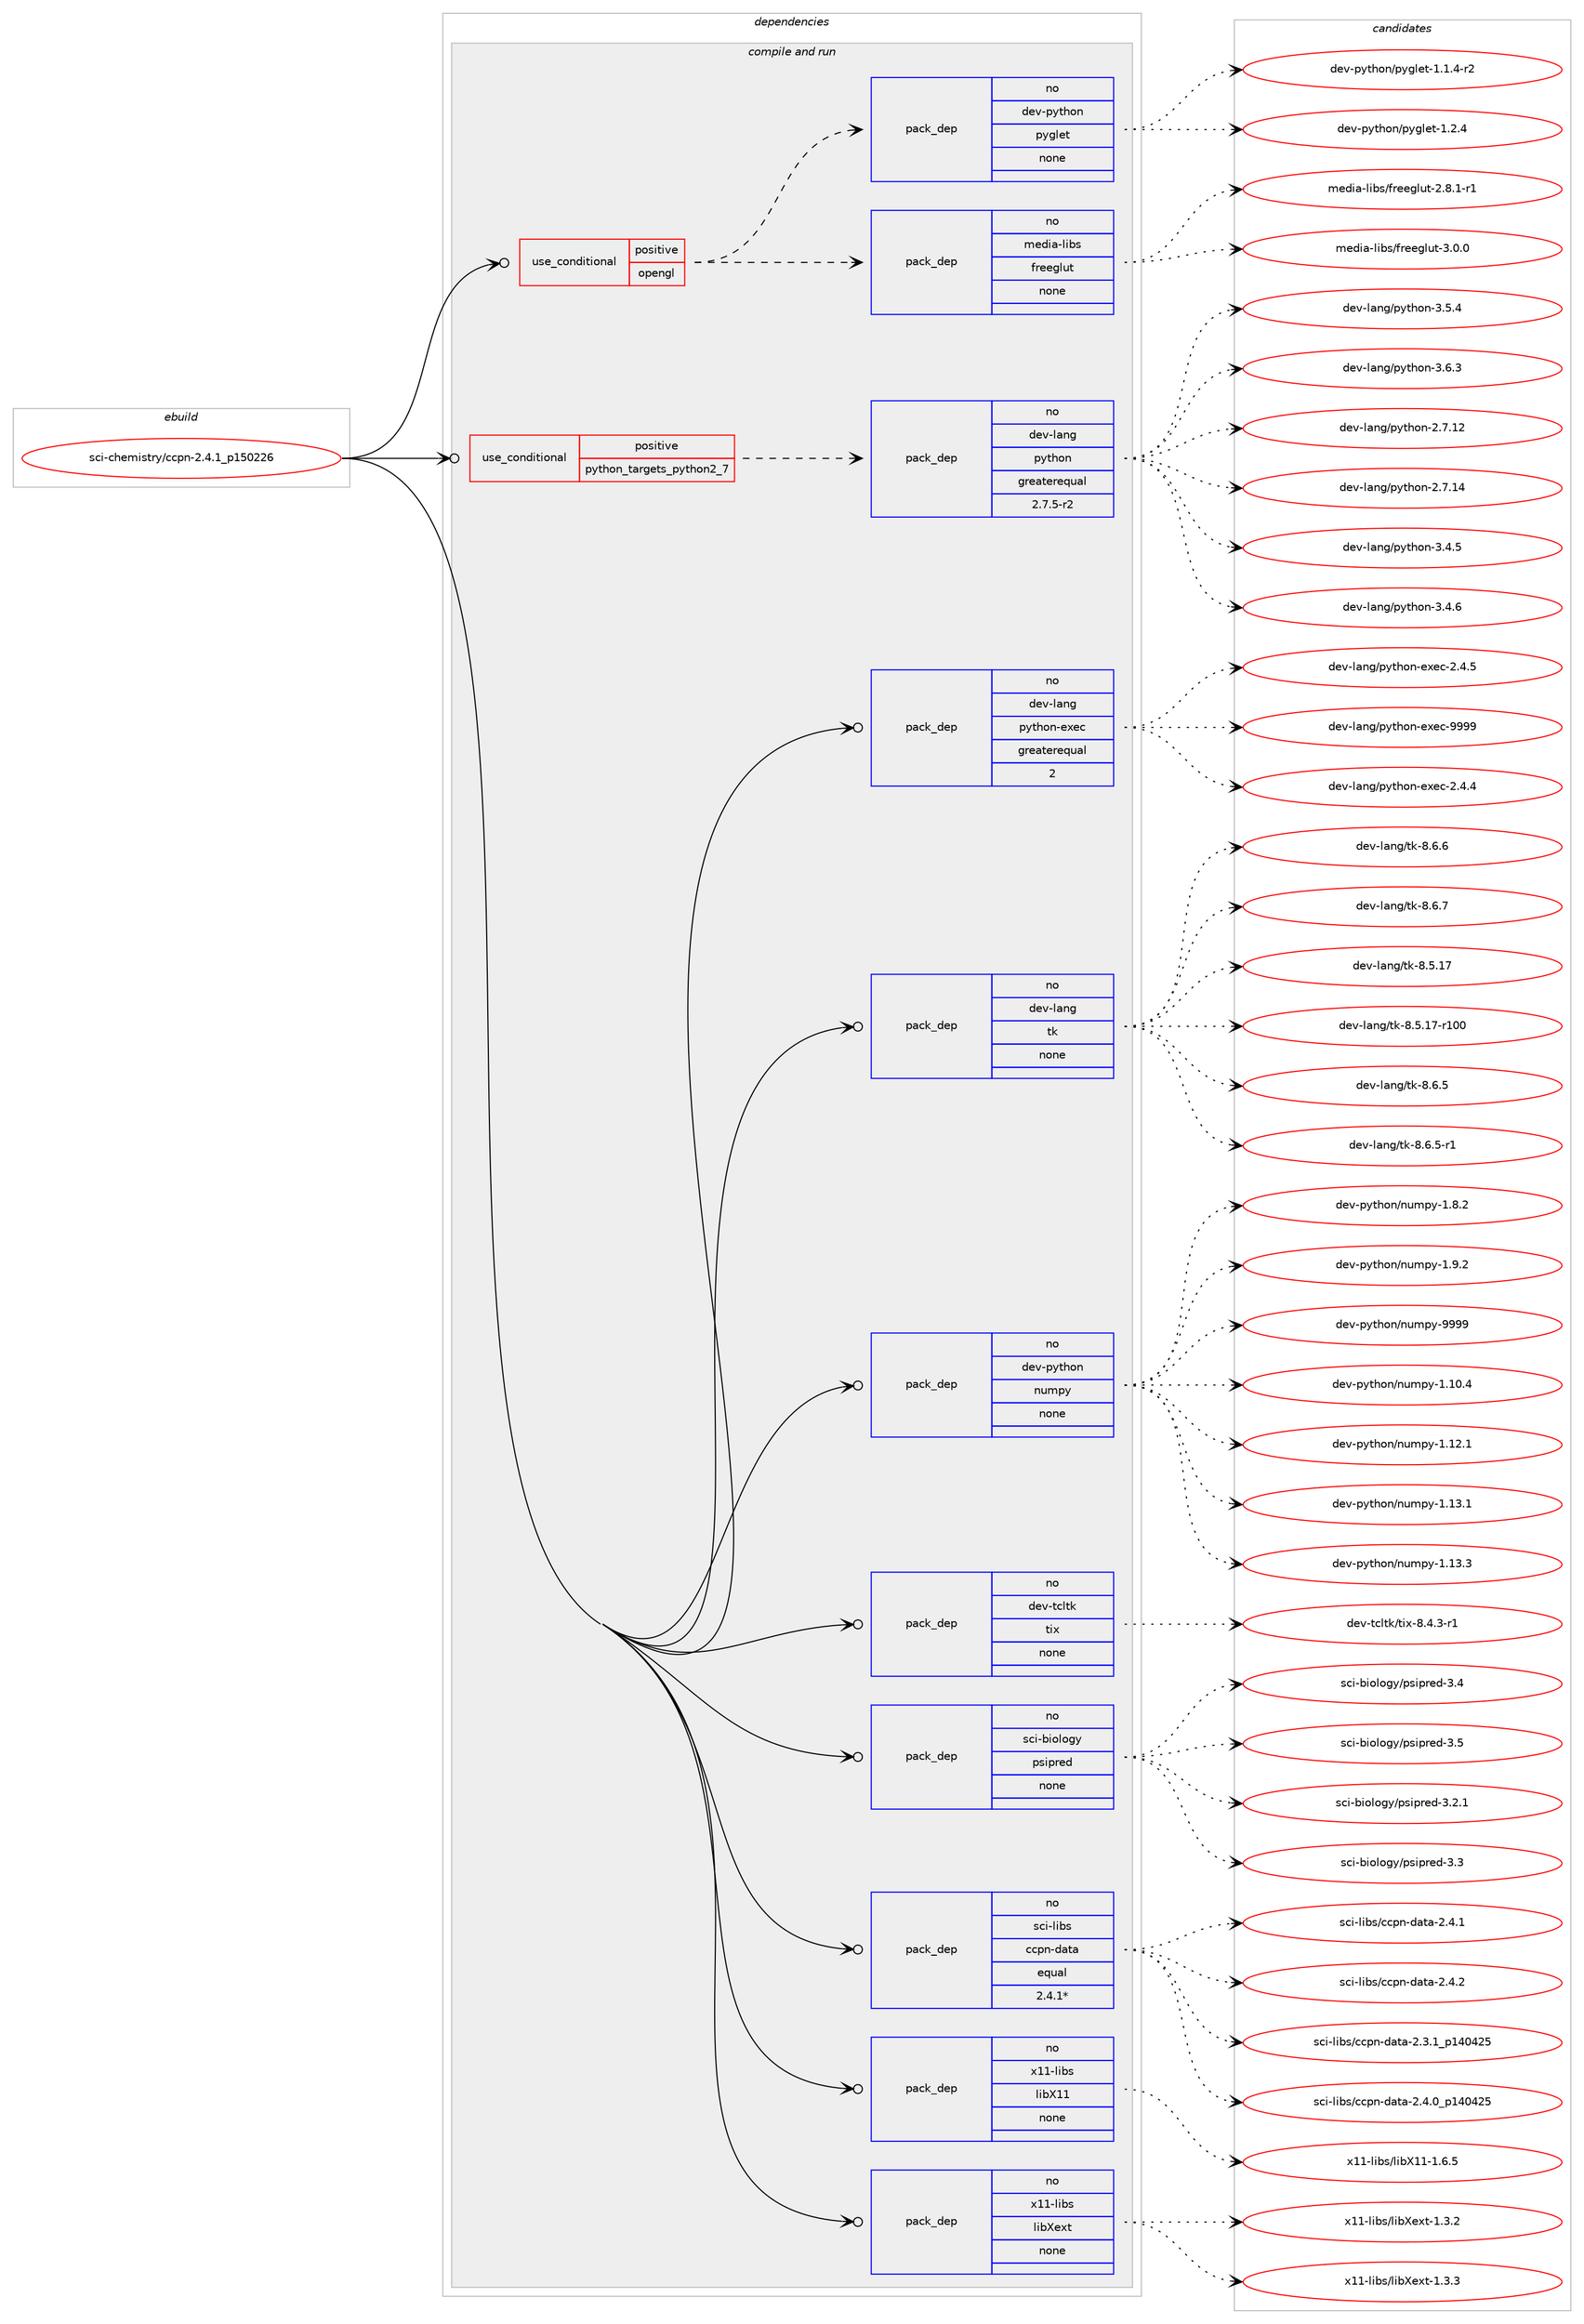 digraph prolog {

# *************
# Graph options
# *************

newrank=true;
concentrate=true;
compound=true;
graph [rankdir=LR,fontname=Helvetica,fontsize=10,ranksep=1.5];#, ranksep=2.5, nodesep=0.2];
edge  [arrowhead=vee];
node  [fontname=Helvetica,fontsize=10];

# **********
# The ebuild
# **********

subgraph cluster_leftcol {
color=gray;
rank=same;
label=<<i>ebuild</i>>;
id [label="sci-chemistry/ccpn-2.4.1_p150226", color=red, width=4, href="../sci-chemistry/ccpn-2.4.1_p150226.svg"];
}

# ****************
# The dependencies
# ****************

subgraph cluster_midcol {
color=gray;
label=<<i>dependencies</i>>;
subgraph cluster_compile {
fillcolor="#eeeeee";
style=filled;
label=<<i>compile</i>>;
}
subgraph cluster_compileandrun {
fillcolor="#eeeeee";
style=filled;
label=<<i>compile and run</i>>;
subgraph cond109523 {
dependency445876 [label=<<TABLE BORDER="0" CELLBORDER="1" CELLSPACING="0" CELLPADDING="4"><TR><TD ROWSPAN="3" CELLPADDING="10">use_conditional</TD></TR><TR><TD>positive</TD></TR><TR><TD>opengl</TD></TR></TABLE>>, shape=none, color=red];
subgraph pack328603 {
dependency445877 [label=<<TABLE BORDER="0" CELLBORDER="1" CELLSPACING="0" CELLPADDING="4" WIDTH="220"><TR><TD ROWSPAN="6" CELLPADDING="30">pack_dep</TD></TR><TR><TD WIDTH="110">no</TD></TR><TR><TD>media-libs</TD></TR><TR><TD>freeglut</TD></TR><TR><TD>none</TD></TR><TR><TD></TD></TR></TABLE>>, shape=none, color=blue];
}
dependency445876:e -> dependency445877:w [weight=20,style="dashed",arrowhead="vee"];
subgraph pack328604 {
dependency445878 [label=<<TABLE BORDER="0" CELLBORDER="1" CELLSPACING="0" CELLPADDING="4" WIDTH="220"><TR><TD ROWSPAN="6" CELLPADDING="30">pack_dep</TD></TR><TR><TD WIDTH="110">no</TD></TR><TR><TD>dev-python</TD></TR><TR><TD>pyglet</TD></TR><TR><TD>none</TD></TR><TR><TD></TD></TR></TABLE>>, shape=none, color=blue];
}
dependency445876:e -> dependency445878:w [weight=20,style="dashed",arrowhead="vee"];
}
id:e -> dependency445876:w [weight=20,style="solid",arrowhead="odotvee"];
subgraph cond109524 {
dependency445879 [label=<<TABLE BORDER="0" CELLBORDER="1" CELLSPACING="0" CELLPADDING="4"><TR><TD ROWSPAN="3" CELLPADDING="10">use_conditional</TD></TR><TR><TD>positive</TD></TR><TR><TD>python_targets_python2_7</TD></TR></TABLE>>, shape=none, color=red];
subgraph pack328605 {
dependency445880 [label=<<TABLE BORDER="0" CELLBORDER="1" CELLSPACING="0" CELLPADDING="4" WIDTH="220"><TR><TD ROWSPAN="6" CELLPADDING="30">pack_dep</TD></TR><TR><TD WIDTH="110">no</TD></TR><TR><TD>dev-lang</TD></TR><TR><TD>python</TD></TR><TR><TD>greaterequal</TD></TR><TR><TD>2.7.5-r2</TD></TR></TABLE>>, shape=none, color=blue];
}
dependency445879:e -> dependency445880:w [weight=20,style="dashed",arrowhead="vee"];
}
id:e -> dependency445879:w [weight=20,style="solid",arrowhead="odotvee"];
subgraph pack328606 {
dependency445881 [label=<<TABLE BORDER="0" CELLBORDER="1" CELLSPACING="0" CELLPADDING="4" WIDTH="220"><TR><TD ROWSPAN="6" CELLPADDING="30">pack_dep</TD></TR><TR><TD WIDTH="110">no</TD></TR><TR><TD>dev-lang</TD></TR><TR><TD>python-exec</TD></TR><TR><TD>greaterequal</TD></TR><TR><TD>2</TD></TR></TABLE>>, shape=none, color=blue];
}
id:e -> dependency445881:w [weight=20,style="solid",arrowhead="odotvee"];
subgraph pack328607 {
dependency445882 [label=<<TABLE BORDER="0" CELLBORDER="1" CELLSPACING="0" CELLPADDING="4" WIDTH="220"><TR><TD ROWSPAN="6" CELLPADDING="30">pack_dep</TD></TR><TR><TD WIDTH="110">no</TD></TR><TR><TD>dev-lang</TD></TR><TR><TD>tk</TD></TR><TR><TD>none</TD></TR><TR><TD></TD></TR></TABLE>>, shape=none, color=blue];
}
id:e -> dependency445882:w [weight=20,style="solid",arrowhead="odotvee"];
subgraph pack328608 {
dependency445883 [label=<<TABLE BORDER="0" CELLBORDER="1" CELLSPACING="0" CELLPADDING="4" WIDTH="220"><TR><TD ROWSPAN="6" CELLPADDING="30">pack_dep</TD></TR><TR><TD WIDTH="110">no</TD></TR><TR><TD>dev-python</TD></TR><TR><TD>numpy</TD></TR><TR><TD>none</TD></TR><TR><TD></TD></TR></TABLE>>, shape=none, color=blue];
}
id:e -> dependency445883:w [weight=20,style="solid",arrowhead="odotvee"];
subgraph pack328609 {
dependency445884 [label=<<TABLE BORDER="0" CELLBORDER="1" CELLSPACING="0" CELLPADDING="4" WIDTH="220"><TR><TD ROWSPAN="6" CELLPADDING="30">pack_dep</TD></TR><TR><TD WIDTH="110">no</TD></TR><TR><TD>dev-tcltk</TD></TR><TR><TD>tix</TD></TR><TR><TD>none</TD></TR><TR><TD></TD></TR></TABLE>>, shape=none, color=blue];
}
id:e -> dependency445884:w [weight=20,style="solid",arrowhead="odotvee"];
subgraph pack328610 {
dependency445885 [label=<<TABLE BORDER="0" CELLBORDER="1" CELLSPACING="0" CELLPADDING="4" WIDTH="220"><TR><TD ROWSPAN="6" CELLPADDING="30">pack_dep</TD></TR><TR><TD WIDTH="110">no</TD></TR><TR><TD>sci-biology</TD></TR><TR><TD>psipred</TD></TR><TR><TD>none</TD></TR><TR><TD></TD></TR></TABLE>>, shape=none, color=blue];
}
id:e -> dependency445885:w [weight=20,style="solid",arrowhead="odotvee"];
subgraph pack328611 {
dependency445886 [label=<<TABLE BORDER="0" CELLBORDER="1" CELLSPACING="0" CELLPADDING="4" WIDTH="220"><TR><TD ROWSPAN="6" CELLPADDING="30">pack_dep</TD></TR><TR><TD WIDTH="110">no</TD></TR><TR><TD>sci-libs</TD></TR><TR><TD>ccpn-data</TD></TR><TR><TD>equal</TD></TR><TR><TD>2.4.1*</TD></TR></TABLE>>, shape=none, color=blue];
}
id:e -> dependency445886:w [weight=20,style="solid",arrowhead="odotvee"];
subgraph pack328612 {
dependency445887 [label=<<TABLE BORDER="0" CELLBORDER="1" CELLSPACING="0" CELLPADDING="4" WIDTH="220"><TR><TD ROWSPAN="6" CELLPADDING="30">pack_dep</TD></TR><TR><TD WIDTH="110">no</TD></TR><TR><TD>x11-libs</TD></TR><TR><TD>libX11</TD></TR><TR><TD>none</TD></TR><TR><TD></TD></TR></TABLE>>, shape=none, color=blue];
}
id:e -> dependency445887:w [weight=20,style="solid",arrowhead="odotvee"];
subgraph pack328613 {
dependency445888 [label=<<TABLE BORDER="0" CELLBORDER="1" CELLSPACING="0" CELLPADDING="4" WIDTH="220"><TR><TD ROWSPAN="6" CELLPADDING="30">pack_dep</TD></TR><TR><TD WIDTH="110">no</TD></TR><TR><TD>x11-libs</TD></TR><TR><TD>libXext</TD></TR><TR><TD>none</TD></TR><TR><TD></TD></TR></TABLE>>, shape=none, color=blue];
}
id:e -> dependency445888:w [weight=20,style="solid",arrowhead="odotvee"];
}
subgraph cluster_run {
fillcolor="#eeeeee";
style=filled;
label=<<i>run</i>>;
}
}

# **************
# The candidates
# **************

subgraph cluster_choices {
rank=same;
color=gray;
label=<<i>candidates</i>>;

subgraph choice328603 {
color=black;
nodesep=1;
choice109101100105974510810598115471021141011011031081171164550465646494511449 [label="media-libs/freeglut-2.8.1-r1", color=red, width=4,href="../media-libs/freeglut-2.8.1-r1.svg"];
choice10910110010597451081059811547102114101101103108117116455146484648 [label="media-libs/freeglut-3.0.0", color=red, width=4,href="../media-libs/freeglut-3.0.0.svg"];
dependency445877:e -> choice109101100105974510810598115471021141011011031081171164550465646494511449:w [style=dotted,weight="100"];
dependency445877:e -> choice10910110010597451081059811547102114101101103108117116455146484648:w [style=dotted,weight="100"];
}
subgraph choice328604 {
color=black;
nodesep=1;
choice10010111845112121116104111110471121211031081011164549464946524511450 [label="dev-python/pyglet-1.1.4-r2", color=red, width=4,href="../dev-python/pyglet-1.1.4-r2.svg"];
choice1001011184511212111610411111047112121103108101116454946504652 [label="dev-python/pyglet-1.2.4", color=red, width=4,href="../dev-python/pyglet-1.2.4.svg"];
dependency445878:e -> choice10010111845112121116104111110471121211031081011164549464946524511450:w [style=dotted,weight="100"];
dependency445878:e -> choice1001011184511212111610411111047112121103108101116454946504652:w [style=dotted,weight="100"];
}
subgraph choice328605 {
color=black;
nodesep=1;
choice10010111845108971101034711212111610411111045504655464950 [label="dev-lang/python-2.7.12", color=red, width=4,href="../dev-lang/python-2.7.12.svg"];
choice10010111845108971101034711212111610411111045504655464952 [label="dev-lang/python-2.7.14", color=red, width=4,href="../dev-lang/python-2.7.14.svg"];
choice100101118451089711010347112121116104111110455146524653 [label="dev-lang/python-3.4.5", color=red, width=4,href="../dev-lang/python-3.4.5.svg"];
choice100101118451089711010347112121116104111110455146524654 [label="dev-lang/python-3.4.6", color=red, width=4,href="../dev-lang/python-3.4.6.svg"];
choice100101118451089711010347112121116104111110455146534652 [label="dev-lang/python-3.5.4", color=red, width=4,href="../dev-lang/python-3.5.4.svg"];
choice100101118451089711010347112121116104111110455146544651 [label="dev-lang/python-3.6.3", color=red, width=4,href="../dev-lang/python-3.6.3.svg"];
dependency445880:e -> choice10010111845108971101034711212111610411111045504655464950:w [style=dotted,weight="100"];
dependency445880:e -> choice10010111845108971101034711212111610411111045504655464952:w [style=dotted,weight="100"];
dependency445880:e -> choice100101118451089711010347112121116104111110455146524653:w [style=dotted,weight="100"];
dependency445880:e -> choice100101118451089711010347112121116104111110455146524654:w [style=dotted,weight="100"];
dependency445880:e -> choice100101118451089711010347112121116104111110455146534652:w [style=dotted,weight="100"];
dependency445880:e -> choice100101118451089711010347112121116104111110455146544651:w [style=dotted,weight="100"];
}
subgraph choice328606 {
color=black;
nodesep=1;
choice1001011184510897110103471121211161041111104510112010199455046524652 [label="dev-lang/python-exec-2.4.4", color=red, width=4,href="../dev-lang/python-exec-2.4.4.svg"];
choice1001011184510897110103471121211161041111104510112010199455046524653 [label="dev-lang/python-exec-2.4.5", color=red, width=4,href="../dev-lang/python-exec-2.4.5.svg"];
choice10010111845108971101034711212111610411111045101120101994557575757 [label="dev-lang/python-exec-9999", color=red, width=4,href="../dev-lang/python-exec-9999.svg"];
dependency445881:e -> choice1001011184510897110103471121211161041111104510112010199455046524652:w [style=dotted,weight="100"];
dependency445881:e -> choice1001011184510897110103471121211161041111104510112010199455046524653:w [style=dotted,weight="100"];
dependency445881:e -> choice10010111845108971101034711212111610411111045101120101994557575757:w [style=dotted,weight="100"];
}
subgraph choice328607 {
color=black;
nodesep=1;
choice10010111845108971101034711610745564653464955 [label="dev-lang/tk-8.5.17", color=red, width=4,href="../dev-lang/tk-8.5.17.svg"];
choice1001011184510897110103471161074556465346495545114494848 [label="dev-lang/tk-8.5.17-r100", color=red, width=4,href="../dev-lang/tk-8.5.17-r100.svg"];
choice100101118451089711010347116107455646544653 [label="dev-lang/tk-8.6.5", color=red, width=4,href="../dev-lang/tk-8.6.5.svg"];
choice1001011184510897110103471161074556465446534511449 [label="dev-lang/tk-8.6.5-r1", color=red, width=4,href="../dev-lang/tk-8.6.5-r1.svg"];
choice100101118451089711010347116107455646544654 [label="dev-lang/tk-8.6.6", color=red, width=4,href="../dev-lang/tk-8.6.6.svg"];
choice100101118451089711010347116107455646544655 [label="dev-lang/tk-8.6.7", color=red, width=4,href="../dev-lang/tk-8.6.7.svg"];
dependency445882:e -> choice10010111845108971101034711610745564653464955:w [style=dotted,weight="100"];
dependency445882:e -> choice1001011184510897110103471161074556465346495545114494848:w [style=dotted,weight="100"];
dependency445882:e -> choice100101118451089711010347116107455646544653:w [style=dotted,weight="100"];
dependency445882:e -> choice1001011184510897110103471161074556465446534511449:w [style=dotted,weight="100"];
dependency445882:e -> choice100101118451089711010347116107455646544654:w [style=dotted,weight="100"];
dependency445882:e -> choice100101118451089711010347116107455646544655:w [style=dotted,weight="100"];
}
subgraph choice328608 {
color=black;
nodesep=1;
choice100101118451121211161041111104711011710911212145494649484652 [label="dev-python/numpy-1.10.4", color=red, width=4,href="../dev-python/numpy-1.10.4.svg"];
choice100101118451121211161041111104711011710911212145494649504649 [label="dev-python/numpy-1.12.1", color=red, width=4,href="../dev-python/numpy-1.12.1.svg"];
choice100101118451121211161041111104711011710911212145494649514649 [label="dev-python/numpy-1.13.1", color=red, width=4,href="../dev-python/numpy-1.13.1.svg"];
choice100101118451121211161041111104711011710911212145494649514651 [label="dev-python/numpy-1.13.3", color=red, width=4,href="../dev-python/numpy-1.13.3.svg"];
choice1001011184511212111610411111047110117109112121454946564650 [label="dev-python/numpy-1.8.2", color=red, width=4,href="../dev-python/numpy-1.8.2.svg"];
choice1001011184511212111610411111047110117109112121454946574650 [label="dev-python/numpy-1.9.2", color=red, width=4,href="../dev-python/numpy-1.9.2.svg"];
choice10010111845112121116104111110471101171091121214557575757 [label="dev-python/numpy-9999", color=red, width=4,href="../dev-python/numpy-9999.svg"];
dependency445883:e -> choice100101118451121211161041111104711011710911212145494649484652:w [style=dotted,weight="100"];
dependency445883:e -> choice100101118451121211161041111104711011710911212145494649504649:w [style=dotted,weight="100"];
dependency445883:e -> choice100101118451121211161041111104711011710911212145494649514649:w [style=dotted,weight="100"];
dependency445883:e -> choice100101118451121211161041111104711011710911212145494649514651:w [style=dotted,weight="100"];
dependency445883:e -> choice1001011184511212111610411111047110117109112121454946564650:w [style=dotted,weight="100"];
dependency445883:e -> choice1001011184511212111610411111047110117109112121454946574650:w [style=dotted,weight="100"];
dependency445883:e -> choice10010111845112121116104111110471101171091121214557575757:w [style=dotted,weight="100"];
}
subgraph choice328609 {
color=black;
nodesep=1;
choice1001011184511699108116107471161051204556465246514511449 [label="dev-tcltk/tix-8.4.3-r1", color=red, width=4,href="../dev-tcltk/tix-8.4.3-r1.svg"];
dependency445884:e -> choice1001011184511699108116107471161051204556465246514511449:w [style=dotted,weight="100"];
}
subgraph choice328610 {
color=black;
nodesep=1;
choice11599105459810511110811110312147112115105112114101100455146504649 [label="sci-biology/psipred-3.2.1", color=red, width=4,href="../sci-biology/psipred-3.2.1.svg"];
choice1159910545981051111081111031214711211510511211410110045514651 [label="sci-biology/psipred-3.3", color=red, width=4,href="../sci-biology/psipred-3.3.svg"];
choice1159910545981051111081111031214711211510511211410110045514652 [label="sci-biology/psipred-3.4", color=red, width=4,href="../sci-biology/psipred-3.4.svg"];
choice1159910545981051111081111031214711211510511211410110045514653 [label="sci-biology/psipred-3.5", color=red, width=4,href="../sci-biology/psipred-3.5.svg"];
dependency445885:e -> choice11599105459810511110811110312147112115105112114101100455146504649:w [style=dotted,weight="100"];
dependency445885:e -> choice1159910545981051111081111031214711211510511211410110045514651:w [style=dotted,weight="100"];
dependency445885:e -> choice1159910545981051111081111031214711211510511211410110045514652:w [style=dotted,weight="100"];
dependency445885:e -> choice1159910545981051111081111031214711211510511211410110045514653:w [style=dotted,weight="100"];
}
subgraph choice328611 {
color=black;
nodesep=1;
choice11599105451081059811547999911211045100971169745504651464995112495248525053 [label="sci-libs/ccpn-data-2.3.1_p140425", color=red, width=4,href="../sci-libs/ccpn-data-2.3.1_p140425.svg"];
choice11599105451081059811547999911211045100971169745504652464895112495248525053 [label="sci-libs/ccpn-data-2.4.0_p140425", color=red, width=4,href="../sci-libs/ccpn-data-2.4.0_p140425.svg"];
choice115991054510810598115479999112110451009711697455046524649 [label="sci-libs/ccpn-data-2.4.1", color=red, width=4,href="../sci-libs/ccpn-data-2.4.1.svg"];
choice115991054510810598115479999112110451009711697455046524650 [label="sci-libs/ccpn-data-2.4.2", color=red, width=4,href="../sci-libs/ccpn-data-2.4.2.svg"];
dependency445886:e -> choice11599105451081059811547999911211045100971169745504651464995112495248525053:w [style=dotted,weight="100"];
dependency445886:e -> choice11599105451081059811547999911211045100971169745504652464895112495248525053:w [style=dotted,weight="100"];
dependency445886:e -> choice115991054510810598115479999112110451009711697455046524649:w [style=dotted,weight="100"];
dependency445886:e -> choice115991054510810598115479999112110451009711697455046524650:w [style=dotted,weight="100"];
}
subgraph choice328612 {
color=black;
nodesep=1;
choice120494945108105981154710810598884949454946544653 [label="x11-libs/libX11-1.6.5", color=red, width=4,href="../x11-libs/libX11-1.6.5.svg"];
dependency445887:e -> choice120494945108105981154710810598884949454946544653:w [style=dotted,weight="100"];
}
subgraph choice328613 {
color=black;
nodesep=1;
choice12049494510810598115471081059888101120116454946514650 [label="x11-libs/libXext-1.3.2", color=red, width=4,href="../x11-libs/libXext-1.3.2.svg"];
choice12049494510810598115471081059888101120116454946514651 [label="x11-libs/libXext-1.3.3", color=red, width=4,href="../x11-libs/libXext-1.3.3.svg"];
dependency445888:e -> choice12049494510810598115471081059888101120116454946514650:w [style=dotted,weight="100"];
dependency445888:e -> choice12049494510810598115471081059888101120116454946514651:w [style=dotted,weight="100"];
}
}

}
